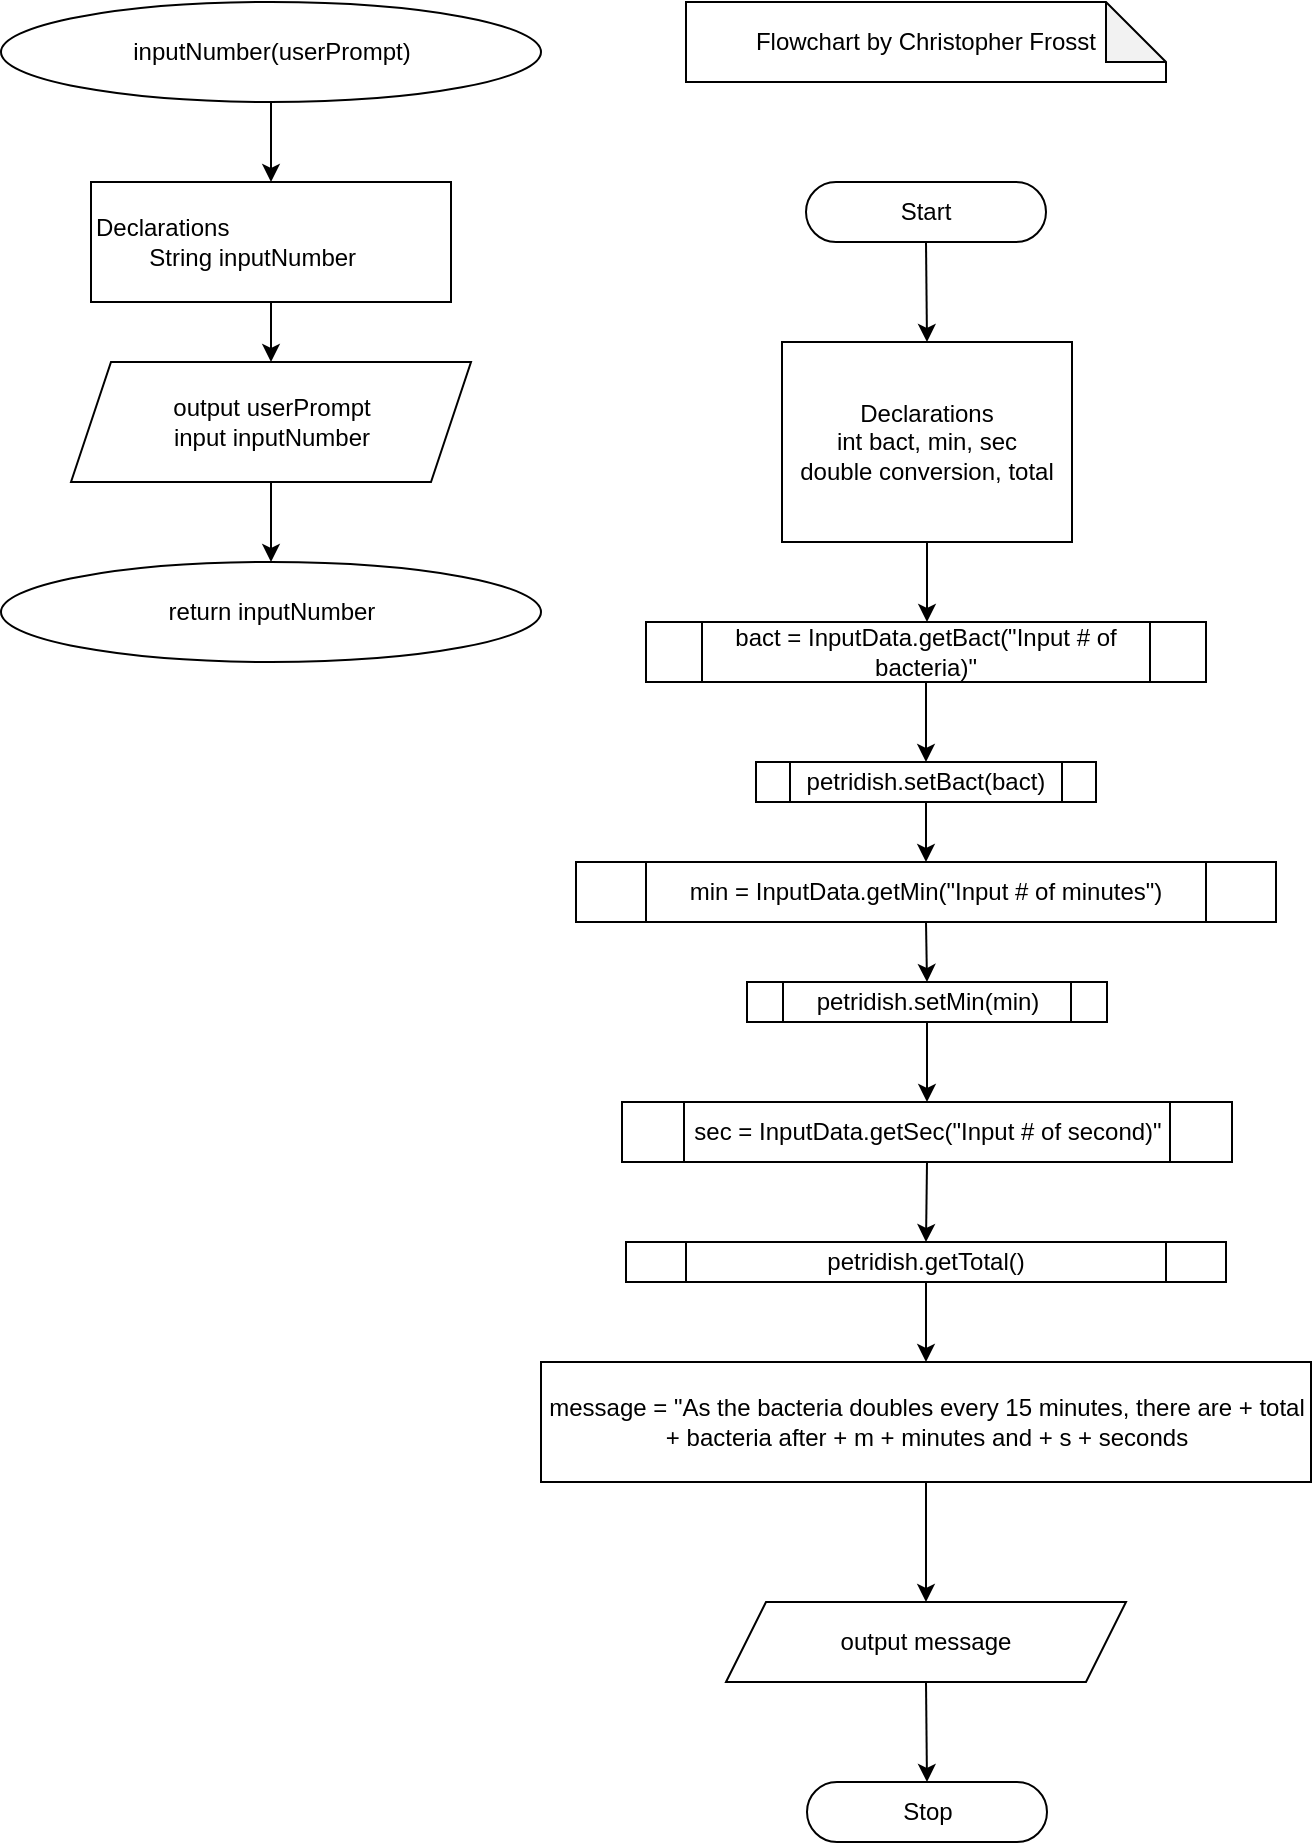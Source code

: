 <mxfile version="23.0.2" type="device">
  <diagram name="Page-1" id="r5fSbcHTFFjfGL8UQ65w">
    <mxGraphModel dx="1118" dy="675" grid="1" gridSize="10" guides="1" tooltips="1" connect="1" arrows="1" fold="1" page="1" pageScale="1" pageWidth="850" pageHeight="1100" math="0" shadow="0">
      <root>
        <mxCell id="0" />
        <mxCell id="1" parent="0" />
        <mxCell id="fwCqymdrBDUFDbBmZqoj-2" value="Start" style="rounded=1;whiteSpace=wrap;html=1;arcSize=50;" parent="1" vertex="1">
          <mxGeometry x="365" y="110" width="120" height="30" as="geometry" />
        </mxCell>
        <mxCell id="fwCqymdrBDUFDbBmZqoj-3" value="Flowchart by Christopher Frosst" style="shape=note;whiteSpace=wrap;html=1;backgroundOutline=1;darkOpacity=0.05;" parent="1" vertex="1">
          <mxGeometry x="305" y="20" width="240" height="40" as="geometry" />
        </mxCell>
        <mxCell id="fwCqymdrBDUFDbBmZqoj-4" value="" style="endArrow=classic;html=1;rounded=0;exitX=0.5;exitY=1;exitDx=0;exitDy=0;entryX=0.5;entryY=0;entryDx=0;entryDy=0;" parent="1" source="fwCqymdrBDUFDbBmZqoj-2" target="fwCqymdrBDUFDbBmZqoj-7" edge="1">
          <mxGeometry width="50" height="50" relative="1" as="geometry">
            <mxPoint x="400" y="390" as="sourcePoint" />
            <mxPoint x="426.25" y="160" as="targetPoint" />
          </mxGeometry>
        </mxCell>
        <mxCell id="fwCqymdrBDUFDbBmZqoj-7" value="Declarations&lt;br&gt;int bact, min, sec&lt;br&gt;double conversion, total&lt;br&gt;&lt;div style=&quot;text-align: left;&quot;&gt;&lt;/div&gt;" style="rounded=0;whiteSpace=wrap;html=1;" parent="1" vertex="1">
          <mxGeometry x="353" y="190" width="145" height="100" as="geometry" />
        </mxCell>
        <mxCell id="fwCqymdrBDUFDbBmZqoj-9" value="" style="endArrow=classic;html=1;rounded=0;exitX=0.5;exitY=1;exitDx=0;exitDy=0;entryX=0.5;entryY=0;entryDx=0;entryDy=0;" parent="1" source="fwCqymdrBDUFDbBmZqoj-7" edge="1">
          <mxGeometry width="50" height="50" relative="1" as="geometry">
            <mxPoint x="400" y="390" as="sourcePoint" />
            <mxPoint x="425.5" y="330" as="targetPoint" />
          </mxGeometry>
        </mxCell>
        <mxCell id="fwCqymdrBDUFDbBmZqoj-10" value="message = &quot;As the bacteria doubles every 15 minutes, there are + total + bacteria after + m + minutes and + s + seconds" style="rounded=0;whiteSpace=wrap;html=1;" parent="1" vertex="1">
          <mxGeometry x="232.5" y="700" width="385" height="60" as="geometry" />
        </mxCell>
        <mxCell id="fwCqymdrBDUFDbBmZqoj-12" value="output message" style="shape=parallelogram;perimeter=parallelogramPerimeter;whiteSpace=wrap;html=1;fixedSize=1;" parent="1" vertex="1">
          <mxGeometry x="325" y="820" width="200" height="40" as="geometry" />
        </mxCell>
        <mxCell id="fwCqymdrBDUFDbBmZqoj-13" value="" style="endArrow=classic;html=1;rounded=0;exitX=0.5;exitY=1;exitDx=0;exitDy=0;entryX=0.5;entryY=0;entryDx=0;entryDy=0;" parent="1" source="fwCqymdrBDUFDbBmZqoj-10" target="fwCqymdrBDUFDbBmZqoj-12" edge="1">
          <mxGeometry width="50" height="50" relative="1" as="geometry">
            <mxPoint x="200" y="640" as="sourcePoint" />
            <mxPoint x="250" y="590" as="targetPoint" />
          </mxGeometry>
        </mxCell>
        <mxCell id="fwCqymdrBDUFDbBmZqoj-14" value="Stop" style="rounded=1;whiteSpace=wrap;html=1;arcSize=50;" parent="1" vertex="1">
          <mxGeometry x="365.5" y="910" width="120" height="30" as="geometry" />
        </mxCell>
        <mxCell id="fwCqymdrBDUFDbBmZqoj-15" value="" style="endArrow=classic;html=1;rounded=0;exitX=0.5;exitY=1;exitDx=0;exitDy=0;entryX=0.5;entryY=0;entryDx=0;entryDy=0;" parent="1" source="fwCqymdrBDUFDbBmZqoj-12" target="fwCqymdrBDUFDbBmZqoj-14" edge="1">
          <mxGeometry width="50" height="50" relative="1" as="geometry">
            <mxPoint x="260" y="680" as="sourcePoint" />
            <mxPoint x="310" y="630" as="targetPoint" />
          </mxGeometry>
        </mxCell>
        <mxCell id="wcQmQYIcNUSv99JXAIk1-1" value="bact = InputData.getBact(&quot;Input # of bacteria)&quot;" style="shape=process;whiteSpace=wrap;html=1;backgroundOutline=1;" vertex="1" parent="1">
          <mxGeometry x="285" y="330" width="280" height="30" as="geometry" />
        </mxCell>
        <mxCell id="wcQmQYIcNUSv99JXAIk1-2" value="petridish.setBact(bact)" style="shape=process;whiteSpace=wrap;html=1;backgroundOutline=1;" vertex="1" parent="1">
          <mxGeometry x="340" y="400" width="170" height="20" as="geometry" />
        </mxCell>
        <mxCell id="wcQmQYIcNUSv99JXAIk1-3" value="min = InputData.getMin(&quot;Input # of minutes&quot;)" style="shape=process;whiteSpace=wrap;html=1;backgroundOutline=1;" vertex="1" parent="1">
          <mxGeometry x="250" y="450" width="350" height="30" as="geometry" />
        </mxCell>
        <mxCell id="wcQmQYIcNUSv99JXAIk1-4" value="petridish.setMin(min)" style="shape=process;whiteSpace=wrap;html=1;backgroundOutline=1;" vertex="1" parent="1">
          <mxGeometry x="335.5" y="510" width="180" height="20" as="geometry" />
        </mxCell>
        <mxCell id="wcQmQYIcNUSv99JXAIk1-5" value="sec = InputData.getSec(&quot;Input # of second)&quot;" style="shape=process;whiteSpace=wrap;html=1;backgroundOutline=1;" vertex="1" parent="1">
          <mxGeometry x="273" y="570" width="305" height="30" as="geometry" />
        </mxCell>
        <mxCell id="wcQmQYIcNUSv99JXAIk1-6" value="petridish.getTotal()" style="shape=process;whiteSpace=wrap;html=1;backgroundOutline=1;" vertex="1" parent="1">
          <mxGeometry x="275" y="640" width="300" height="20" as="geometry" />
        </mxCell>
        <mxCell id="wcQmQYIcNUSv99JXAIk1-7" value="" style="endArrow=classic;html=1;rounded=0;exitX=0.5;exitY=1;exitDx=0;exitDy=0;entryX=0.5;entryY=0;entryDx=0;entryDy=0;" edge="1" parent="1" source="wcQmQYIcNUSv99JXAIk1-1" target="wcQmQYIcNUSv99JXAIk1-2">
          <mxGeometry width="50" height="50" relative="1" as="geometry">
            <mxPoint x="400" y="570" as="sourcePoint" />
            <mxPoint x="450" y="520" as="targetPoint" />
          </mxGeometry>
        </mxCell>
        <mxCell id="wcQmQYIcNUSv99JXAIk1-8" value="" style="endArrow=classic;html=1;rounded=0;exitX=0.5;exitY=1;exitDx=0;exitDy=0;entryX=0.5;entryY=0;entryDx=0;entryDy=0;" edge="1" parent="1" source="wcQmQYIcNUSv99JXAIk1-2" target="wcQmQYIcNUSv99JXAIk1-3">
          <mxGeometry width="50" height="50" relative="1" as="geometry">
            <mxPoint x="400" y="570" as="sourcePoint" />
            <mxPoint x="450" y="520" as="targetPoint" />
          </mxGeometry>
        </mxCell>
        <mxCell id="wcQmQYIcNUSv99JXAIk1-9" value="" style="endArrow=classic;html=1;rounded=0;exitX=0.5;exitY=1;exitDx=0;exitDy=0;entryX=0.5;entryY=0;entryDx=0;entryDy=0;" edge="1" parent="1" source="wcQmQYIcNUSv99JXAIk1-3" target="wcQmQYIcNUSv99JXAIk1-4">
          <mxGeometry width="50" height="50" relative="1" as="geometry">
            <mxPoint x="400" y="570" as="sourcePoint" />
            <mxPoint x="450" y="520" as="targetPoint" />
          </mxGeometry>
        </mxCell>
        <mxCell id="wcQmQYIcNUSv99JXAIk1-10" value="" style="endArrow=classic;html=1;rounded=0;exitX=0.5;exitY=1;exitDx=0;exitDy=0;entryX=0.5;entryY=0;entryDx=0;entryDy=0;" edge="1" parent="1" source="wcQmQYIcNUSv99JXAIk1-4" target="wcQmQYIcNUSv99JXAIk1-5">
          <mxGeometry width="50" height="50" relative="1" as="geometry">
            <mxPoint x="400" y="570" as="sourcePoint" />
            <mxPoint x="450" y="520" as="targetPoint" />
          </mxGeometry>
        </mxCell>
        <mxCell id="wcQmQYIcNUSv99JXAIk1-11" value="" style="endArrow=classic;html=1;rounded=0;exitX=0.5;exitY=1;exitDx=0;exitDy=0;entryX=0.5;entryY=0;entryDx=0;entryDy=0;" edge="1" parent="1" source="wcQmQYIcNUSv99JXAIk1-5" target="wcQmQYIcNUSv99JXAIk1-6">
          <mxGeometry width="50" height="50" relative="1" as="geometry">
            <mxPoint x="400" y="570" as="sourcePoint" />
            <mxPoint x="450" y="520" as="targetPoint" />
          </mxGeometry>
        </mxCell>
        <mxCell id="wcQmQYIcNUSv99JXAIk1-12" value="" style="endArrow=classic;html=1;rounded=0;exitX=0.5;exitY=1;exitDx=0;exitDy=0;entryX=0.5;entryY=0;entryDx=0;entryDy=0;" edge="1" parent="1" source="wcQmQYIcNUSv99JXAIk1-6" target="fwCqymdrBDUFDbBmZqoj-10">
          <mxGeometry width="50" height="50" relative="1" as="geometry">
            <mxPoint x="400" y="570" as="sourcePoint" />
            <mxPoint x="450" y="520" as="targetPoint" />
          </mxGeometry>
        </mxCell>
        <mxCell id="wcQmQYIcNUSv99JXAIk1-13" value="inputNumber(userPrompt)" style="ellipse;whiteSpace=wrap;html=1;" vertex="1" parent="1">
          <mxGeometry x="-37.5" y="20" width="270" height="50" as="geometry" />
        </mxCell>
        <mxCell id="wcQmQYIcNUSv99JXAIk1-14" value="Declarations&lt;br&gt;&lt;span style=&quot;white-space: pre;&quot;&gt;&#x9;&lt;/span&gt;String inputNumber" style="rounded=0;whiteSpace=wrap;html=1;align=left;" vertex="1" parent="1">
          <mxGeometry x="7.5" y="110" width="180" height="60" as="geometry" />
        </mxCell>
        <mxCell id="wcQmQYIcNUSv99JXAIk1-15" value="output userPrompt&lt;br&gt;input inputNumber" style="shape=parallelogram;perimeter=parallelogramPerimeter;whiteSpace=wrap;html=1;fixedSize=1;" vertex="1" parent="1">
          <mxGeometry x="-2.5" y="200" width="200" height="60" as="geometry" />
        </mxCell>
        <mxCell id="wcQmQYIcNUSv99JXAIk1-16" value="return inputNumber" style="ellipse;whiteSpace=wrap;html=1;" vertex="1" parent="1">
          <mxGeometry x="-37.5" y="300" width="270" height="50" as="geometry" />
        </mxCell>
        <mxCell id="wcQmQYIcNUSv99JXAIk1-17" value="" style="endArrow=classic;html=1;rounded=0;exitX=0.5;exitY=1;exitDx=0;exitDy=0;entryX=0.5;entryY=0;entryDx=0;entryDy=0;" edge="1" parent="1" source="wcQmQYIcNUSv99JXAIk1-13" target="wcQmQYIcNUSv99JXAIk1-14">
          <mxGeometry width="50" height="50" relative="1" as="geometry">
            <mxPoint x="70" y="270" as="sourcePoint" />
            <mxPoint x="120" y="220" as="targetPoint" />
          </mxGeometry>
        </mxCell>
        <mxCell id="wcQmQYIcNUSv99JXAIk1-18" value="" style="endArrow=classic;html=1;rounded=0;exitX=0.5;exitY=1;exitDx=0;exitDy=0;entryX=0.5;entryY=0;entryDx=0;entryDy=0;" edge="1" parent="1" source="wcQmQYIcNUSv99JXAIk1-14" target="wcQmQYIcNUSv99JXAIk1-15">
          <mxGeometry width="50" height="50" relative="1" as="geometry">
            <mxPoint x="70" y="270" as="sourcePoint" />
            <mxPoint x="120" y="220" as="targetPoint" />
          </mxGeometry>
        </mxCell>
        <mxCell id="wcQmQYIcNUSv99JXAIk1-19" value="" style="endArrow=classic;html=1;rounded=0;exitX=0.5;exitY=1;exitDx=0;exitDy=0;entryX=0.5;entryY=0;entryDx=0;entryDy=0;" edge="1" parent="1" source="wcQmQYIcNUSv99JXAIk1-15" target="wcQmQYIcNUSv99JXAIk1-16">
          <mxGeometry width="50" height="50" relative="1" as="geometry">
            <mxPoint x="70" y="270" as="sourcePoint" />
            <mxPoint x="120" y="220" as="targetPoint" />
          </mxGeometry>
        </mxCell>
      </root>
    </mxGraphModel>
  </diagram>
</mxfile>
